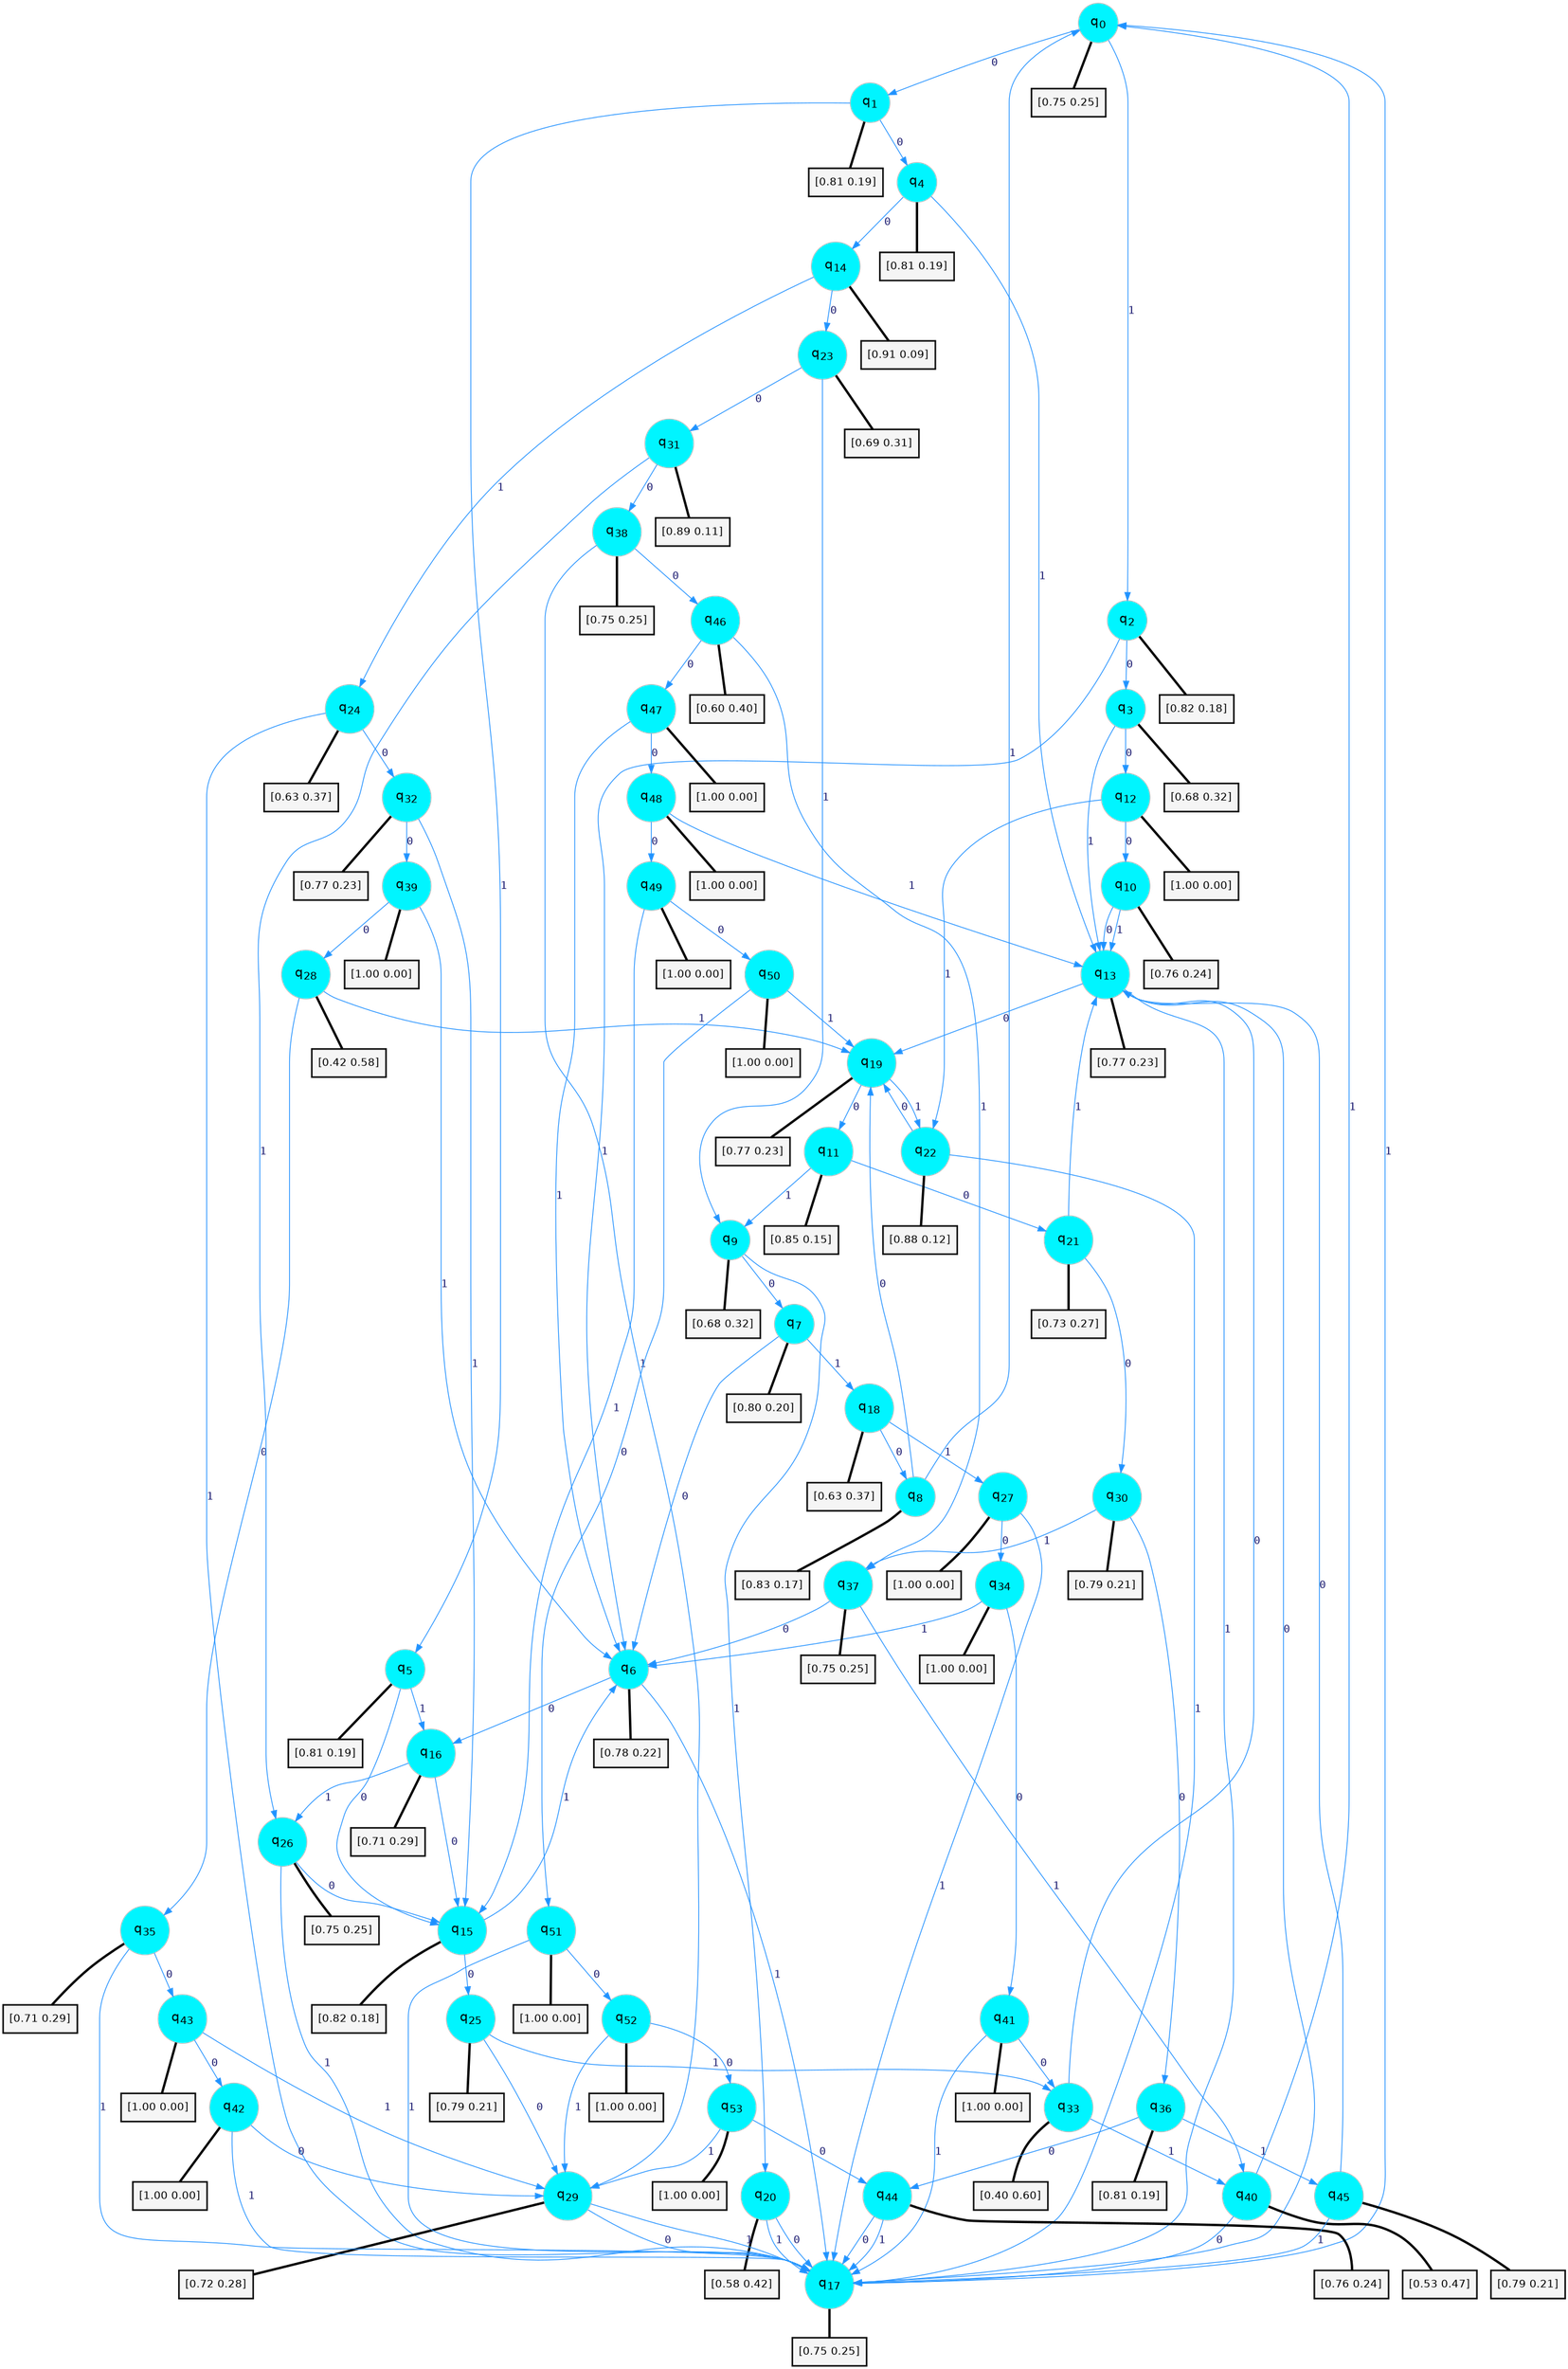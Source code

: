 digraph G {
graph [
bgcolor=transparent, dpi=300, rankdir=TD, size="40,25"];
node [
color=gray, fillcolor=turquoise1, fontcolor=black, fontname=Helvetica, fontsize=16, fontweight=bold, shape=circle, style=filled];
edge [
arrowsize=1, color=dodgerblue1, fontcolor=midnightblue, fontname=courier, fontweight=bold, penwidth=1, style=solid, weight=20];
0[label=<q<SUB>0</SUB>>];
1[label=<q<SUB>1</SUB>>];
2[label=<q<SUB>2</SUB>>];
3[label=<q<SUB>3</SUB>>];
4[label=<q<SUB>4</SUB>>];
5[label=<q<SUB>5</SUB>>];
6[label=<q<SUB>6</SUB>>];
7[label=<q<SUB>7</SUB>>];
8[label=<q<SUB>8</SUB>>];
9[label=<q<SUB>9</SUB>>];
10[label=<q<SUB>10</SUB>>];
11[label=<q<SUB>11</SUB>>];
12[label=<q<SUB>12</SUB>>];
13[label=<q<SUB>13</SUB>>];
14[label=<q<SUB>14</SUB>>];
15[label=<q<SUB>15</SUB>>];
16[label=<q<SUB>16</SUB>>];
17[label=<q<SUB>17</SUB>>];
18[label=<q<SUB>18</SUB>>];
19[label=<q<SUB>19</SUB>>];
20[label=<q<SUB>20</SUB>>];
21[label=<q<SUB>21</SUB>>];
22[label=<q<SUB>22</SUB>>];
23[label=<q<SUB>23</SUB>>];
24[label=<q<SUB>24</SUB>>];
25[label=<q<SUB>25</SUB>>];
26[label=<q<SUB>26</SUB>>];
27[label=<q<SUB>27</SUB>>];
28[label=<q<SUB>28</SUB>>];
29[label=<q<SUB>29</SUB>>];
30[label=<q<SUB>30</SUB>>];
31[label=<q<SUB>31</SUB>>];
32[label=<q<SUB>32</SUB>>];
33[label=<q<SUB>33</SUB>>];
34[label=<q<SUB>34</SUB>>];
35[label=<q<SUB>35</SUB>>];
36[label=<q<SUB>36</SUB>>];
37[label=<q<SUB>37</SUB>>];
38[label=<q<SUB>38</SUB>>];
39[label=<q<SUB>39</SUB>>];
40[label=<q<SUB>40</SUB>>];
41[label=<q<SUB>41</SUB>>];
42[label=<q<SUB>42</SUB>>];
43[label=<q<SUB>43</SUB>>];
44[label=<q<SUB>44</SUB>>];
45[label=<q<SUB>45</SUB>>];
46[label=<q<SUB>46</SUB>>];
47[label=<q<SUB>47</SUB>>];
48[label=<q<SUB>48</SUB>>];
49[label=<q<SUB>49</SUB>>];
50[label=<q<SUB>50</SUB>>];
51[label=<q<SUB>51</SUB>>];
52[label=<q<SUB>52</SUB>>];
53[label=<q<SUB>53</SUB>>];
54[label="[0.75 0.25]", shape=box,fontcolor=black, fontname=Helvetica, fontsize=14, penwidth=2, fillcolor=whitesmoke,color=black];
55[label="[0.81 0.19]", shape=box,fontcolor=black, fontname=Helvetica, fontsize=14, penwidth=2, fillcolor=whitesmoke,color=black];
56[label="[0.82 0.18]", shape=box,fontcolor=black, fontname=Helvetica, fontsize=14, penwidth=2, fillcolor=whitesmoke,color=black];
57[label="[0.68 0.32]", shape=box,fontcolor=black, fontname=Helvetica, fontsize=14, penwidth=2, fillcolor=whitesmoke,color=black];
58[label="[0.81 0.19]", shape=box,fontcolor=black, fontname=Helvetica, fontsize=14, penwidth=2, fillcolor=whitesmoke,color=black];
59[label="[0.81 0.19]", shape=box,fontcolor=black, fontname=Helvetica, fontsize=14, penwidth=2, fillcolor=whitesmoke,color=black];
60[label="[0.78 0.22]", shape=box,fontcolor=black, fontname=Helvetica, fontsize=14, penwidth=2, fillcolor=whitesmoke,color=black];
61[label="[0.80 0.20]", shape=box,fontcolor=black, fontname=Helvetica, fontsize=14, penwidth=2, fillcolor=whitesmoke,color=black];
62[label="[0.83 0.17]", shape=box,fontcolor=black, fontname=Helvetica, fontsize=14, penwidth=2, fillcolor=whitesmoke,color=black];
63[label="[0.68 0.32]", shape=box,fontcolor=black, fontname=Helvetica, fontsize=14, penwidth=2, fillcolor=whitesmoke,color=black];
64[label="[0.76 0.24]", shape=box,fontcolor=black, fontname=Helvetica, fontsize=14, penwidth=2, fillcolor=whitesmoke,color=black];
65[label="[0.85 0.15]", shape=box,fontcolor=black, fontname=Helvetica, fontsize=14, penwidth=2, fillcolor=whitesmoke,color=black];
66[label="[1.00 0.00]", shape=box,fontcolor=black, fontname=Helvetica, fontsize=14, penwidth=2, fillcolor=whitesmoke,color=black];
67[label="[0.77 0.23]", shape=box,fontcolor=black, fontname=Helvetica, fontsize=14, penwidth=2, fillcolor=whitesmoke,color=black];
68[label="[0.91 0.09]", shape=box,fontcolor=black, fontname=Helvetica, fontsize=14, penwidth=2, fillcolor=whitesmoke,color=black];
69[label="[0.82 0.18]", shape=box,fontcolor=black, fontname=Helvetica, fontsize=14, penwidth=2, fillcolor=whitesmoke,color=black];
70[label="[0.71 0.29]", shape=box,fontcolor=black, fontname=Helvetica, fontsize=14, penwidth=2, fillcolor=whitesmoke,color=black];
71[label="[0.75 0.25]", shape=box,fontcolor=black, fontname=Helvetica, fontsize=14, penwidth=2, fillcolor=whitesmoke,color=black];
72[label="[0.63 0.37]", shape=box,fontcolor=black, fontname=Helvetica, fontsize=14, penwidth=2, fillcolor=whitesmoke,color=black];
73[label="[0.77 0.23]", shape=box,fontcolor=black, fontname=Helvetica, fontsize=14, penwidth=2, fillcolor=whitesmoke,color=black];
74[label="[0.58 0.42]", shape=box,fontcolor=black, fontname=Helvetica, fontsize=14, penwidth=2, fillcolor=whitesmoke,color=black];
75[label="[0.73 0.27]", shape=box,fontcolor=black, fontname=Helvetica, fontsize=14, penwidth=2, fillcolor=whitesmoke,color=black];
76[label="[0.88 0.12]", shape=box,fontcolor=black, fontname=Helvetica, fontsize=14, penwidth=2, fillcolor=whitesmoke,color=black];
77[label="[0.69 0.31]", shape=box,fontcolor=black, fontname=Helvetica, fontsize=14, penwidth=2, fillcolor=whitesmoke,color=black];
78[label="[0.63 0.37]", shape=box,fontcolor=black, fontname=Helvetica, fontsize=14, penwidth=2, fillcolor=whitesmoke,color=black];
79[label="[0.79 0.21]", shape=box,fontcolor=black, fontname=Helvetica, fontsize=14, penwidth=2, fillcolor=whitesmoke,color=black];
80[label="[0.75 0.25]", shape=box,fontcolor=black, fontname=Helvetica, fontsize=14, penwidth=2, fillcolor=whitesmoke,color=black];
81[label="[1.00 0.00]", shape=box,fontcolor=black, fontname=Helvetica, fontsize=14, penwidth=2, fillcolor=whitesmoke,color=black];
82[label="[0.42 0.58]", shape=box,fontcolor=black, fontname=Helvetica, fontsize=14, penwidth=2, fillcolor=whitesmoke,color=black];
83[label="[0.72 0.28]", shape=box,fontcolor=black, fontname=Helvetica, fontsize=14, penwidth=2, fillcolor=whitesmoke,color=black];
84[label="[0.79 0.21]", shape=box,fontcolor=black, fontname=Helvetica, fontsize=14, penwidth=2, fillcolor=whitesmoke,color=black];
85[label="[0.89 0.11]", shape=box,fontcolor=black, fontname=Helvetica, fontsize=14, penwidth=2, fillcolor=whitesmoke,color=black];
86[label="[0.77 0.23]", shape=box,fontcolor=black, fontname=Helvetica, fontsize=14, penwidth=2, fillcolor=whitesmoke,color=black];
87[label="[0.40 0.60]", shape=box,fontcolor=black, fontname=Helvetica, fontsize=14, penwidth=2, fillcolor=whitesmoke,color=black];
88[label="[1.00 0.00]", shape=box,fontcolor=black, fontname=Helvetica, fontsize=14, penwidth=2, fillcolor=whitesmoke,color=black];
89[label="[0.71 0.29]", shape=box,fontcolor=black, fontname=Helvetica, fontsize=14, penwidth=2, fillcolor=whitesmoke,color=black];
90[label="[0.81 0.19]", shape=box,fontcolor=black, fontname=Helvetica, fontsize=14, penwidth=2, fillcolor=whitesmoke,color=black];
91[label="[0.75 0.25]", shape=box,fontcolor=black, fontname=Helvetica, fontsize=14, penwidth=2, fillcolor=whitesmoke,color=black];
92[label="[0.75 0.25]", shape=box,fontcolor=black, fontname=Helvetica, fontsize=14, penwidth=2, fillcolor=whitesmoke,color=black];
93[label="[1.00 0.00]", shape=box,fontcolor=black, fontname=Helvetica, fontsize=14, penwidth=2, fillcolor=whitesmoke,color=black];
94[label="[0.53 0.47]", shape=box,fontcolor=black, fontname=Helvetica, fontsize=14, penwidth=2, fillcolor=whitesmoke,color=black];
95[label="[1.00 0.00]", shape=box,fontcolor=black, fontname=Helvetica, fontsize=14, penwidth=2, fillcolor=whitesmoke,color=black];
96[label="[1.00 0.00]", shape=box,fontcolor=black, fontname=Helvetica, fontsize=14, penwidth=2, fillcolor=whitesmoke,color=black];
97[label="[1.00 0.00]", shape=box,fontcolor=black, fontname=Helvetica, fontsize=14, penwidth=2, fillcolor=whitesmoke,color=black];
98[label="[0.76 0.24]", shape=box,fontcolor=black, fontname=Helvetica, fontsize=14, penwidth=2, fillcolor=whitesmoke,color=black];
99[label="[0.79 0.21]", shape=box,fontcolor=black, fontname=Helvetica, fontsize=14, penwidth=2, fillcolor=whitesmoke,color=black];
100[label="[0.60 0.40]", shape=box,fontcolor=black, fontname=Helvetica, fontsize=14, penwidth=2, fillcolor=whitesmoke,color=black];
101[label="[1.00 0.00]", shape=box,fontcolor=black, fontname=Helvetica, fontsize=14, penwidth=2, fillcolor=whitesmoke,color=black];
102[label="[1.00 0.00]", shape=box,fontcolor=black, fontname=Helvetica, fontsize=14, penwidth=2, fillcolor=whitesmoke,color=black];
103[label="[1.00 0.00]", shape=box,fontcolor=black, fontname=Helvetica, fontsize=14, penwidth=2, fillcolor=whitesmoke,color=black];
104[label="[1.00 0.00]", shape=box,fontcolor=black, fontname=Helvetica, fontsize=14, penwidth=2, fillcolor=whitesmoke,color=black];
105[label="[1.00 0.00]", shape=box,fontcolor=black, fontname=Helvetica, fontsize=14, penwidth=2, fillcolor=whitesmoke,color=black];
106[label="[1.00 0.00]", shape=box,fontcolor=black, fontname=Helvetica, fontsize=14, penwidth=2, fillcolor=whitesmoke,color=black];
107[label="[1.00 0.00]", shape=box,fontcolor=black, fontname=Helvetica, fontsize=14, penwidth=2, fillcolor=whitesmoke,color=black];
0->1 [label=0];
0->2 [label=1];
0->54 [arrowhead=none, penwidth=3,color=black];
1->4 [label=0];
1->5 [label=1];
1->55 [arrowhead=none, penwidth=3,color=black];
2->3 [label=0];
2->6 [label=1];
2->56 [arrowhead=none, penwidth=3,color=black];
3->12 [label=0];
3->13 [label=1];
3->57 [arrowhead=none, penwidth=3,color=black];
4->14 [label=0];
4->13 [label=1];
4->58 [arrowhead=none, penwidth=3,color=black];
5->15 [label=0];
5->16 [label=1];
5->59 [arrowhead=none, penwidth=3,color=black];
6->16 [label=0];
6->17 [label=1];
6->60 [arrowhead=none, penwidth=3,color=black];
7->6 [label=0];
7->18 [label=1];
7->61 [arrowhead=none, penwidth=3,color=black];
8->19 [label=0];
8->0 [label=1];
8->62 [arrowhead=none, penwidth=3,color=black];
9->7 [label=0];
9->20 [label=1];
9->63 [arrowhead=none, penwidth=3,color=black];
10->13 [label=0];
10->13 [label=1];
10->64 [arrowhead=none, penwidth=3,color=black];
11->21 [label=0];
11->9 [label=1];
11->65 [arrowhead=none, penwidth=3,color=black];
12->10 [label=0];
12->22 [label=1];
12->66 [arrowhead=none, penwidth=3,color=black];
13->19 [label=0];
13->17 [label=1];
13->67 [arrowhead=none, penwidth=3,color=black];
14->23 [label=0];
14->24 [label=1];
14->68 [arrowhead=none, penwidth=3,color=black];
15->25 [label=0];
15->6 [label=1];
15->69 [arrowhead=none, penwidth=3,color=black];
16->15 [label=0];
16->26 [label=1];
16->70 [arrowhead=none, penwidth=3,color=black];
17->13 [label=0];
17->0 [label=1];
17->71 [arrowhead=none, penwidth=3,color=black];
18->8 [label=0];
18->27 [label=1];
18->72 [arrowhead=none, penwidth=3,color=black];
19->11 [label=0];
19->22 [label=1];
19->73 [arrowhead=none, penwidth=3,color=black];
20->17 [label=0];
20->17 [label=1];
20->74 [arrowhead=none, penwidth=3,color=black];
21->30 [label=0];
21->13 [label=1];
21->75 [arrowhead=none, penwidth=3,color=black];
22->19 [label=0];
22->17 [label=1];
22->76 [arrowhead=none, penwidth=3,color=black];
23->31 [label=0];
23->9 [label=1];
23->77 [arrowhead=none, penwidth=3,color=black];
24->32 [label=0];
24->17 [label=1];
24->78 [arrowhead=none, penwidth=3,color=black];
25->29 [label=0];
25->33 [label=1];
25->79 [arrowhead=none, penwidth=3,color=black];
26->15 [label=0];
26->17 [label=1];
26->80 [arrowhead=none, penwidth=3,color=black];
27->34 [label=0];
27->17 [label=1];
27->81 [arrowhead=none, penwidth=3,color=black];
28->35 [label=0];
28->19 [label=1];
28->82 [arrowhead=none, penwidth=3,color=black];
29->17 [label=0];
29->17 [label=1];
29->83 [arrowhead=none, penwidth=3,color=black];
30->36 [label=0];
30->37 [label=1];
30->84 [arrowhead=none, penwidth=3,color=black];
31->38 [label=0];
31->26 [label=1];
31->85 [arrowhead=none, penwidth=3,color=black];
32->39 [label=0];
32->15 [label=1];
32->86 [arrowhead=none, penwidth=3,color=black];
33->13 [label=0];
33->40 [label=1];
33->87 [arrowhead=none, penwidth=3,color=black];
34->41 [label=0];
34->6 [label=1];
34->88 [arrowhead=none, penwidth=3,color=black];
35->43 [label=0];
35->17 [label=1];
35->89 [arrowhead=none, penwidth=3,color=black];
36->44 [label=0];
36->45 [label=1];
36->90 [arrowhead=none, penwidth=3,color=black];
37->6 [label=0];
37->40 [label=1];
37->91 [arrowhead=none, penwidth=3,color=black];
38->46 [label=0];
38->29 [label=1];
38->92 [arrowhead=none, penwidth=3,color=black];
39->28 [label=0];
39->6 [label=1];
39->93 [arrowhead=none, penwidth=3,color=black];
40->17 [label=0];
40->0 [label=1];
40->94 [arrowhead=none, penwidth=3,color=black];
41->33 [label=0];
41->17 [label=1];
41->95 [arrowhead=none, penwidth=3,color=black];
42->29 [label=0];
42->17 [label=1];
42->96 [arrowhead=none, penwidth=3,color=black];
43->42 [label=0];
43->29 [label=1];
43->97 [arrowhead=none, penwidth=3,color=black];
44->17 [label=0];
44->17 [label=1];
44->98 [arrowhead=none, penwidth=3,color=black];
45->13 [label=0];
45->17 [label=1];
45->99 [arrowhead=none, penwidth=3,color=black];
46->47 [label=0];
46->37 [label=1];
46->100 [arrowhead=none, penwidth=3,color=black];
47->48 [label=0];
47->6 [label=1];
47->101 [arrowhead=none, penwidth=3,color=black];
48->49 [label=0];
48->13 [label=1];
48->102 [arrowhead=none, penwidth=3,color=black];
49->50 [label=0];
49->15 [label=1];
49->103 [arrowhead=none, penwidth=3,color=black];
50->51 [label=0];
50->19 [label=1];
50->104 [arrowhead=none, penwidth=3,color=black];
51->52 [label=0];
51->17 [label=1];
51->105 [arrowhead=none, penwidth=3,color=black];
52->53 [label=0];
52->29 [label=1];
52->106 [arrowhead=none, penwidth=3,color=black];
53->44 [label=0];
53->29 [label=1];
53->107 [arrowhead=none, penwidth=3,color=black];
}
